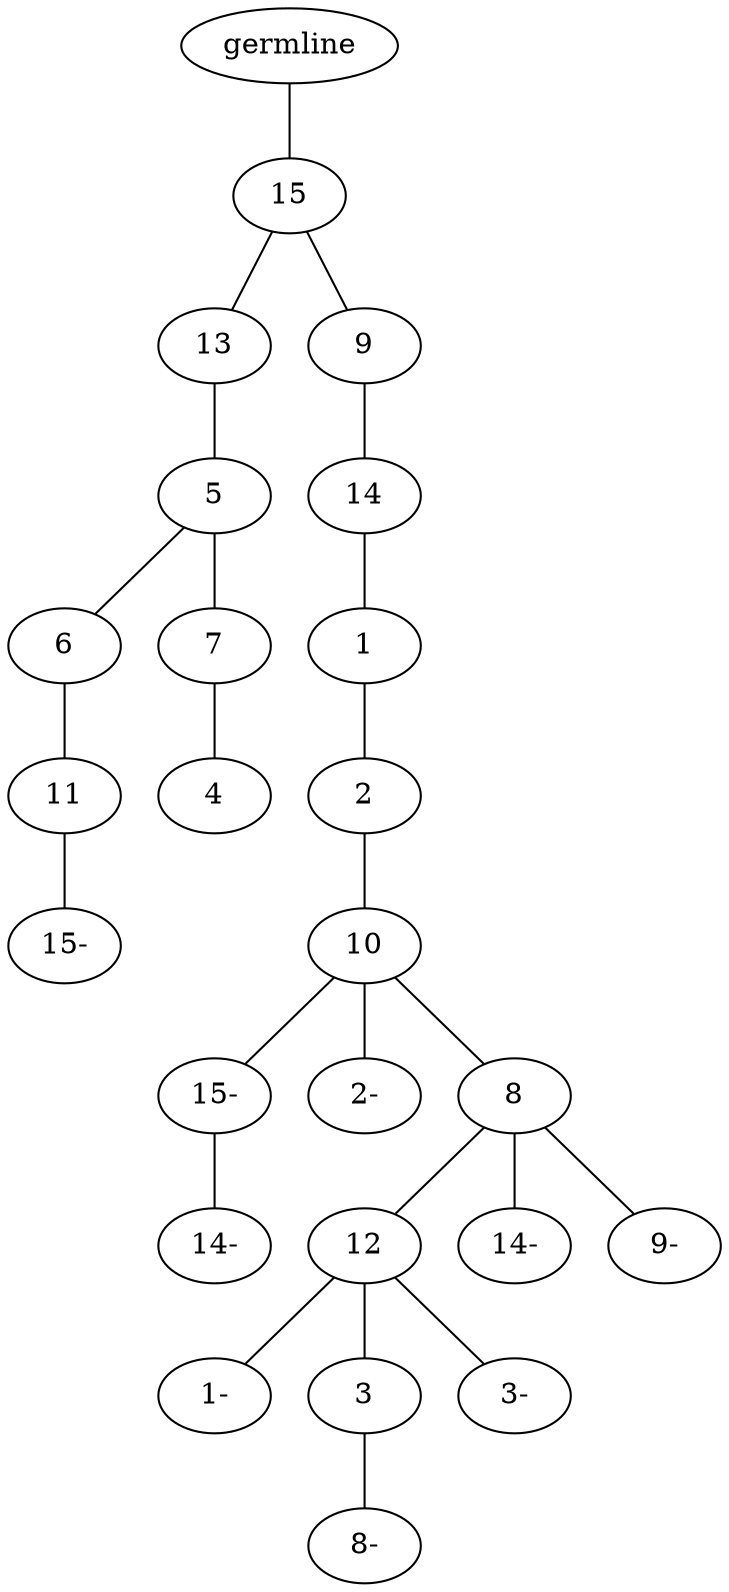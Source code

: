 graph tree {
    "140142983214080" [label="germline"];
    "140142974129488" [label="15"];
    "140142983180544" [label="13"];
    "140142983182944" [label="5"];
    "140142983182176" [label="6"];
    "140142983182032" [label="11"];
    "140142983180784" [label="15-"];
    "140142983181264" [label="7"];
    "140142983182512" [label="4"];
    "140142983181888" [label="9"];
    "140142983182992" [label="14"];
    "140142983180048" [label="1"];
    "140142983176256" [label="2"];
    "140142983177744" [label="10"];
    "140142983178608" [label="15-"];
    "140142983179184" [label="14-"];
    "140142983176640" [label="2-"];
    "140142983177696" [label="8"];
    "140142983176496" [label="12"];
    "140142983176736" [label="1-"];
    "140142978842528" [label="3"];
    "140142978840608" [label="8-"];
    "140142983177312" [label="3-"];
    "140142983180144" [label="14-"];
    "140142983178128" [label="9-"];
    "140142983214080" -- "140142974129488";
    "140142974129488" -- "140142983180544";
    "140142974129488" -- "140142983181888";
    "140142983180544" -- "140142983182944";
    "140142983182944" -- "140142983182176";
    "140142983182944" -- "140142983181264";
    "140142983182176" -- "140142983182032";
    "140142983182032" -- "140142983180784";
    "140142983181264" -- "140142983182512";
    "140142983181888" -- "140142983182992";
    "140142983182992" -- "140142983180048";
    "140142983180048" -- "140142983176256";
    "140142983176256" -- "140142983177744";
    "140142983177744" -- "140142983178608";
    "140142983177744" -- "140142983176640";
    "140142983177744" -- "140142983177696";
    "140142983178608" -- "140142983179184";
    "140142983177696" -- "140142983176496";
    "140142983177696" -- "140142983180144";
    "140142983177696" -- "140142983178128";
    "140142983176496" -- "140142983176736";
    "140142983176496" -- "140142978842528";
    "140142983176496" -- "140142983177312";
    "140142978842528" -- "140142978840608";
}
